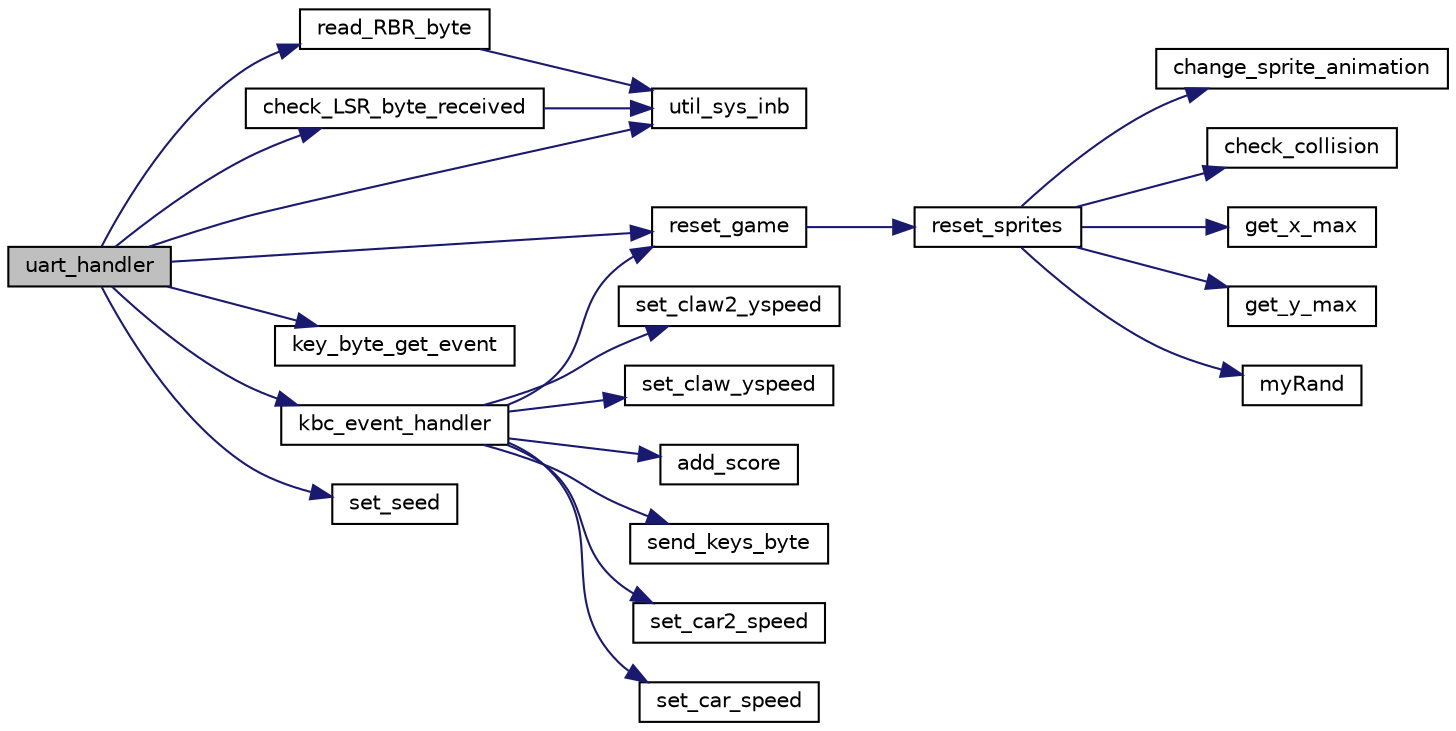 digraph "uart_handler"
{
 // LATEX_PDF_SIZE
  edge [fontname="Helvetica",fontsize="10",labelfontname="Helvetica",labelfontsize="10"];
  node [fontname="Helvetica",fontsize="10",shape=record];
  rankdir="LR";
  Node1 [label="uart_handler",height=0.2,width=0.4,color="black", fillcolor="grey75", style="filled", fontcolor="black",tooltip="handles uart interrupts"];
  Node1 -> Node2 [color="midnightblue",fontsize="10",style="solid",fontname="Helvetica"];
  Node2 [label="check_LSR_byte_received",height=0.2,width=0.4,color="black", fillcolor="white", style="filled",URL="$group__uart.html#ga8aa59753e7d303515a26f81e822f008a",tooltip="checks if there is a byte pending to be read in the receiver buffer register"];
  Node2 -> Node3 [color="midnightblue",fontsize="10",style="solid",fontname="Helvetica"];
  Node3 [label="util_sys_inb",height=0.2,width=0.4,color="black", fillcolor="white", style="filled",URL="$utils_8c.html#a79a031a8611f5b2d6afa4158e92b0fb4",tooltip=" "];
  Node1 -> Node4 [color="midnightblue",fontsize="10",style="solid",fontname="Helvetica"];
  Node4 [label="kbc_event_handler",height=0.2,width=0.4,color="black", fillcolor="white", style="filled",URL="$state__machine_8c.html#a8fd09b3048c937168ac1c08af9b19bb0",tooltip="make all the changes in the game related to the key event received"];
  Node4 -> Node5 [color="midnightblue",fontsize="10",style="solid",fontname="Helvetica"];
  Node5 [label="add_score",height=0.2,width=0.4,color="black", fillcolor="white", style="filled",URL="$group__game.html#ga87c16b2378fdf3ece4e779be6716956b",tooltip="add a new score to the points array that contais the 5 biggest scores made in that run"];
  Node4 -> Node6 [color="midnightblue",fontsize="10",style="solid",fontname="Helvetica"];
  Node6 [label="reset_game",height=0.2,width=0.4,color="black", fillcolor="white", style="filled",URL="$group__game.html#gafc9166b05283e70d74e27e9e20585878",tooltip="reset game variavels all game variavels"];
  Node6 -> Node7 [color="midnightblue",fontsize="10",style="solid",fontname="Helvetica"];
  Node7 [label="reset_sprites",height=0.2,width=0.4,color="black", fillcolor="white", style="filled",URL="$sprite_8c.html#addb303244021cea7f85d1f6645a53b9a",tooltip="goes back to the initial positions and speed"];
  Node7 -> Node8 [color="midnightblue",fontsize="10",style="solid",fontname="Helvetica"];
  Node8 [label="change_sprite_animation",height=0.2,width=0.4,color="black", fillcolor="white", style="filled",URL="$sprite_8c.html#a89def829f3803415e37ef0b7d2ee3e42",tooltip="moves to the next animation on the vector of animations if the last goes back to the beginning"];
  Node7 -> Node9 [color="midnightblue",fontsize="10",style="solid",fontname="Helvetica"];
  Node9 [label="check_collision",height=0.2,width=0.4,color="black", fillcolor="white", style="filled",URL="$sprite_8c.html#af99ef7d46af49168795a6e79936fb1d5",tooltip="checks collision between a sprite with a square with width x_size and height y_size"];
  Node7 -> Node10 [color="midnightblue",fontsize="10",style="solid",fontname="Helvetica"];
  Node10 [label="get_x_max",height=0.2,width=0.4,color="black", fillcolor="white", style="filled",URL="$group__video__gr.html#ga59b8bc184035b459a3b61ade2b835aeb",tooltip="Get the max x of the buffer."];
  Node7 -> Node11 [color="midnightblue",fontsize="10",style="solid",fontname="Helvetica"];
  Node11 [label="get_y_max",height=0.2,width=0.4,color="black", fillcolor="white", style="filled",URL="$group__video__gr.html#ga0ed4b076b187d5cc6070df7543855ee3",tooltip="Get the max y of the buffer."];
  Node7 -> Node12 [color="midnightblue",fontsize="10",style="solid",fontname="Helvetica"];
  Node12 [label="myRand",height=0.2,width=0.4,color="black", fillcolor="white", style="filled",URL="$group__game.html#ga6f937826ce61860c81f00a4034b4fc35",tooltip="used to make the same function as rand() and srand() but works fine This code module as imported from..."];
  Node4 -> Node13 [color="midnightblue",fontsize="10",style="solid",fontname="Helvetica"];
  Node13 [label="send_keys_byte",height=0.2,width=0.4,color="black", fillcolor="white", style="filled",URL="$group__game.html#ga16fcf7ea3f61fbe3b5b196fbb5b8e13a",tooltip="function used to send keys byte to the other VM"];
  Node4 -> Node14 [color="midnightblue",fontsize="10",style="solid",fontname="Helvetica"];
  Node14 [label="set_car2_speed",height=0.2,width=0.4,color="black", fillcolor="white", style="filled",URL="$sprite_8c.html#a6b71149ca230bb37dfeac4b528ca0f97",tooltip="Set the car2 speed object upon background move, used when in multiplayer mode."];
  Node4 -> Node15 [color="midnightblue",fontsize="10",style="solid",fontname="Helvetica"];
  Node15 [label="set_car_speed",height=0.2,width=0.4,color="black", fillcolor="white", style="filled",URL="$sprite_8c.html#a439e654a6989f8636720228493bec494",tooltip="Set the car speed object upon background move."];
  Node4 -> Node16 [color="midnightblue",fontsize="10",style="solid",fontname="Helvetica"];
  Node16 [label="set_claw2_yspeed",height=0.2,width=0.4,color="black", fillcolor="white", style="filled",URL="$sprite_8c.html#a306c98af05588b4afb32d80574037f25",tooltip="Set the claw2 yspeed object, used when in multiplayer mode."];
  Node4 -> Node17 [color="midnightblue",fontsize="10",style="solid",fontname="Helvetica"];
  Node17 [label="set_claw_yspeed",height=0.2,width=0.4,color="black", fillcolor="white", style="filled",URL="$sprite_8c.html#a9ebc0bb1d2af63729e6d78d46a029b25",tooltip="Set the claw yspeed object."];
  Node1 -> Node18 [color="midnightblue",fontsize="10",style="solid",fontname="Helvetica"];
  Node18 [label="key_byte_get_event",height=0.2,width=0.4,color="black", fillcolor="white", style="filled",URL="$state__machine_8c.html#afbcc61a69343b61988338c71d48ba12d",tooltip="transforme key_byte in keyboard event"];
  Node1 -> Node19 [color="midnightblue",fontsize="10",style="solid",fontname="Helvetica"];
  Node19 [label="read_RBR_byte",height=0.2,width=0.4,color="black", fillcolor="white", style="filled",URL="$group__uart.html#gae46a4d8e91a7981aafe5270615343dcf",tooltip="reads byte from the receiver buffer register"];
  Node19 -> Node3 [color="midnightblue",fontsize="10",style="solid",fontname="Helvetica"];
  Node1 -> Node6 [color="midnightblue",fontsize="10",style="solid",fontname="Helvetica"];
  Node1 -> Node20 [color="midnightblue",fontsize="10",style="solid",fontname="Helvetica"];
  Node20 [label="set_seed",height=0.2,width=0.4,color="black", fillcolor="white", style="filled",URL="$group__game.html#gadef37c6fd37c5b57d28b1f323b8345f6",tooltip="Set the seed value."];
  Node1 -> Node3 [color="midnightblue",fontsize="10",style="solid",fontname="Helvetica"];
}
